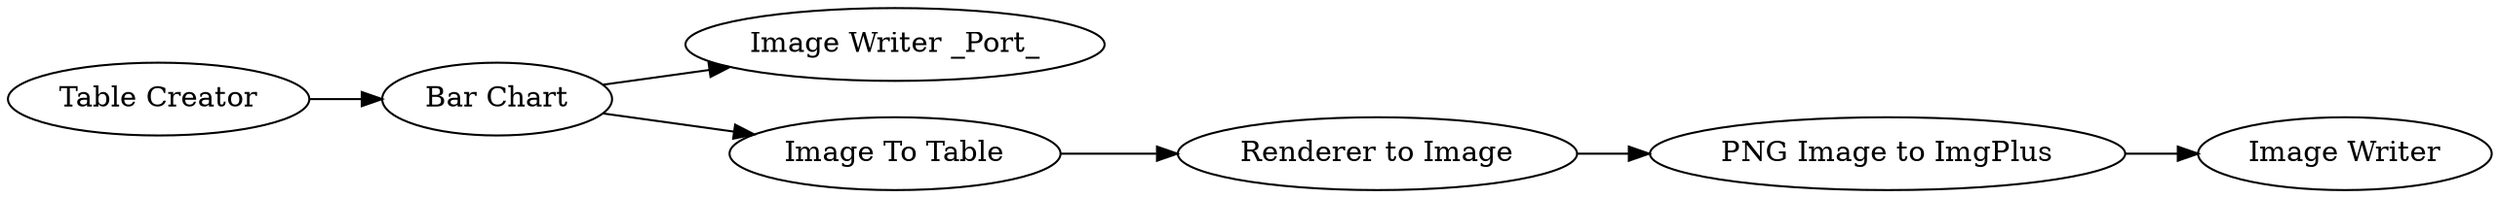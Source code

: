 digraph {
	"-4610543791376518119_1282" [label="Image Writer _Port_"]
	"-4610543791376518119_1285" [label="Image To Table"]
	"-4610543791376518119_1284" [label="Image Writer"]
	"-4610543791376518119_2" [label="Bar Chart"]
	"-4610543791376518119_1" [label="Table Creator"]
	"-4610543791376518119_1286" [label="Renderer to Image"]
	"-4610543791376518119_1288" [label="PNG Image to ImgPlus"]
	"-4610543791376518119_1" -> "-4610543791376518119_2"
	"-4610543791376518119_1288" -> "-4610543791376518119_1284"
	"-4610543791376518119_2" -> "-4610543791376518119_1285"
	"-4610543791376518119_2" -> "-4610543791376518119_1282"
	"-4610543791376518119_1285" -> "-4610543791376518119_1286"
	"-4610543791376518119_1286" -> "-4610543791376518119_1288"
	rankdir=LR
}
